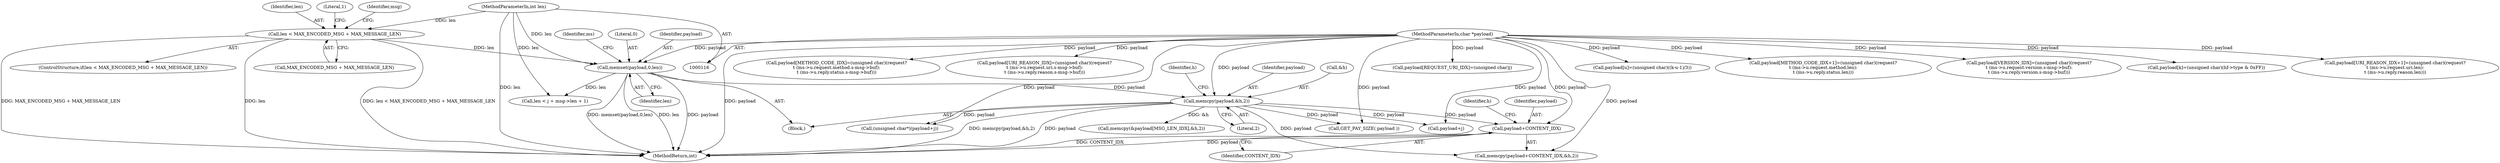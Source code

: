 digraph "0_kamailio_f50c9c853e7809810099c970780c30b0765b0643@pointer" {
"1000291" [label="(Call,payload+CONTENT_IDX)"];
"1000246" [label="(Call,memcpy(payload,&h,2))"];
"1000156" [label="(Call,memset(payload,0,len))"];
"1000118" [label="(MethodParameterIn,char *payload)"];
"1000136" [label="(Call,len < MAX_ENCODED_MSG + MAX_MESSAGE_LEN)"];
"1000119" [label="(MethodParameterIn,int len)"];
"1000247" [label="(Identifier,payload)"];
"1000118" [label="(MethodParameterIn,char *payload)"];
"1000246" [label="(Call,memcpy(payload,&h,2))"];
"1000693" [label="(Call,payload[u]=(unsigned char)((k-u-1)/3))"];
"1000119" [label="(MethodParameterIn,int len)"];
"1000120" [label="(Block,)"];
"1000161" [label="(Identifier,ms)"];
"1000331" [label="(Call,payload[METHOD_CODE_IDX+1]=(unsigned char)(request?\n\t (ms->u.request.method.len):\n\t (ms->u.reply.status.len)))"];
"1000782" [label="(MethodReturn,int)"];
"1000290" [label="(Call,memcpy(payload+CONTENT_IDX,&h,2))"];
"1000137" [label="(Identifier,len)"];
"1000159" [label="(Identifier,len)"];
"1000135" [label="(ControlStructure,if(len < MAX_ENCODED_MSG + MAX_MESSAGE_LEN))"];
"1000248" [label="(Call,&h)"];
"1000421" [label="(Call,payload[VERSION_IDX]=(unsigned char)(request?\n\t (ms->u.request.version.s-msg->buf):\n\t (ms->u.reply.version.s-msg->buf)))"];
"1000136" [label="(Call,len < MAX_ENCODED_MSG + MAX_MESSAGE_LEN)"];
"1000773" [label="(Call,GET_PAY_SIZE( payload ))"];
"1000295" [label="(Identifier,h)"];
"1000143" [label="(Literal,1)"];
"1000147" [label="(Identifier,msg)"];
"1000627" [label="(Call,payload[k]=(unsigned char)(hf->type & 0xFF))"];
"1000156" [label="(Call,memset(payload,0,len))"];
"1000393" [label="(Call,payload[URI_REASON_IDX+1]=(unsigned char)(request?\n\t (ms->u.request.uri.len):\n\t (ms->u.reply.reason.len)))"];
"1000728" [label="(Call,len < j + msg->len + 1)"];
"1000292" [label="(Identifier,payload)"];
"1000291" [label="(Call,payload+CONTENT_IDX)"];
"1000259" [label="(Call,memcpy(&payload[MSG_LEN_IDX],&h,2))"];
"1000297" [label="(Call,payload[METHOD_CODE_IDX]=(unsigned char)(request?\n\t (ms->u.request.method.s-msg->buf):\n\t (ms->u.reply.status.s-msg->buf)))"];
"1000138" [label="(Call,MAX_ENCODED_MSG + MAX_MESSAGE_LEN)"];
"1000359" [label="(Call,payload[URI_REASON_IDX]=(unsigned char)(request?\n\t (ms->u.request.uri.s-msg->buf):\n\t (ms->u.reply.reason.s-msg->buf)))"];
"1000158" [label="(Literal,0)"];
"1000250" [label="(Literal,2)"];
"1000555" [label="(Call,payload[REQUEST_URI_IDX]=(unsigned char)j)"];
"1000662" [label="(Call,payload+j)"];
"1000660" [label="(Call,(unsigned char*)(payload+j))"];
"1000293" [label="(Identifier,CONTENT_IDX)"];
"1000157" [label="(Identifier,payload)"];
"1000252" [label="(Identifier,h)"];
"1000291" -> "1000290"  [label="AST: "];
"1000291" -> "1000293"  [label="CFG: "];
"1000292" -> "1000291"  [label="AST: "];
"1000293" -> "1000291"  [label="AST: "];
"1000295" -> "1000291"  [label="CFG: "];
"1000291" -> "1000782"  [label="DDG: payload"];
"1000291" -> "1000782"  [label="DDG: CONTENT_IDX"];
"1000246" -> "1000291"  [label="DDG: payload"];
"1000118" -> "1000291"  [label="DDG: payload"];
"1000246" -> "1000120"  [label="AST: "];
"1000246" -> "1000250"  [label="CFG: "];
"1000247" -> "1000246"  [label="AST: "];
"1000248" -> "1000246"  [label="AST: "];
"1000250" -> "1000246"  [label="AST: "];
"1000252" -> "1000246"  [label="CFG: "];
"1000246" -> "1000782"  [label="DDG: memcpy(payload,&h,2)"];
"1000246" -> "1000782"  [label="DDG: payload"];
"1000156" -> "1000246"  [label="DDG: payload"];
"1000118" -> "1000246"  [label="DDG: payload"];
"1000246" -> "1000259"  [label="DDG: &h"];
"1000246" -> "1000290"  [label="DDG: payload"];
"1000246" -> "1000660"  [label="DDG: payload"];
"1000246" -> "1000662"  [label="DDG: payload"];
"1000246" -> "1000773"  [label="DDG: payload"];
"1000156" -> "1000120"  [label="AST: "];
"1000156" -> "1000159"  [label="CFG: "];
"1000157" -> "1000156"  [label="AST: "];
"1000158" -> "1000156"  [label="AST: "];
"1000159" -> "1000156"  [label="AST: "];
"1000161" -> "1000156"  [label="CFG: "];
"1000156" -> "1000782"  [label="DDG: len"];
"1000156" -> "1000782"  [label="DDG: payload"];
"1000156" -> "1000782"  [label="DDG: memset(payload,0,len)"];
"1000118" -> "1000156"  [label="DDG: payload"];
"1000136" -> "1000156"  [label="DDG: len"];
"1000119" -> "1000156"  [label="DDG: len"];
"1000156" -> "1000728"  [label="DDG: len"];
"1000118" -> "1000116"  [label="AST: "];
"1000118" -> "1000782"  [label="DDG: payload"];
"1000118" -> "1000290"  [label="DDG: payload"];
"1000118" -> "1000297"  [label="DDG: payload"];
"1000118" -> "1000331"  [label="DDG: payload"];
"1000118" -> "1000359"  [label="DDG: payload"];
"1000118" -> "1000393"  [label="DDG: payload"];
"1000118" -> "1000421"  [label="DDG: payload"];
"1000118" -> "1000555"  [label="DDG: payload"];
"1000118" -> "1000627"  [label="DDG: payload"];
"1000118" -> "1000660"  [label="DDG: payload"];
"1000118" -> "1000662"  [label="DDG: payload"];
"1000118" -> "1000693"  [label="DDG: payload"];
"1000118" -> "1000773"  [label="DDG: payload"];
"1000136" -> "1000135"  [label="AST: "];
"1000136" -> "1000138"  [label="CFG: "];
"1000137" -> "1000136"  [label="AST: "];
"1000138" -> "1000136"  [label="AST: "];
"1000143" -> "1000136"  [label="CFG: "];
"1000147" -> "1000136"  [label="CFG: "];
"1000136" -> "1000782"  [label="DDG: len < MAX_ENCODED_MSG + MAX_MESSAGE_LEN"];
"1000136" -> "1000782"  [label="DDG: MAX_ENCODED_MSG + MAX_MESSAGE_LEN"];
"1000136" -> "1000782"  [label="DDG: len"];
"1000119" -> "1000136"  [label="DDG: len"];
"1000119" -> "1000116"  [label="AST: "];
"1000119" -> "1000782"  [label="DDG: len"];
"1000119" -> "1000728"  [label="DDG: len"];
}
